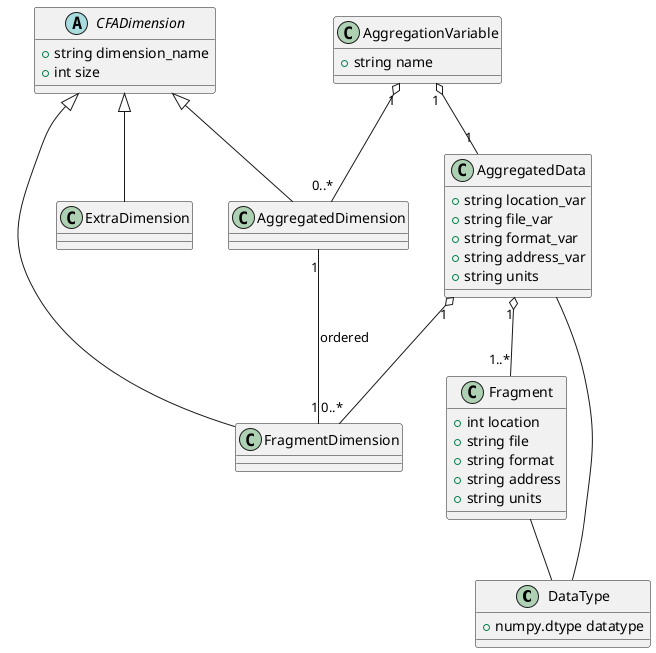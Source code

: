 @startuml

class DataType {
    +numpy.dtype datatype
}

class Fragment {
    +int location
    +string file
    +string format
    +string address
    +string units
}

class AggregatedData {
    +string location_var
    +string file_var
    +string format_var
    +string address_var
    +string units
}

abstract CFADimension {
    +string dimension_name
    +int size
}

class AggregatedDimension {
}

class ExtraDimension {
}

class FragmentDimension {
}

class AggregationVariable {
    +string name
}

AggregationVariable "1" o-- "0..*" AggregatedDimension
AggregationVariable "1" o-- "1" AggregatedData
AggregatedData "1" o-- "1..*" Fragment
AggregatedData "1" o-- "0..*" FragmentDimension
AggregatedDimension "1" -- "1" FragmentDimension : ordered
AggregatedData -- DataType
Fragment -- DataType
CFADimension <|-- AggregatedDimension
CFADimension <|-- ExtraDimension
CFADimension <|-- FragmentDimension

@enduml
